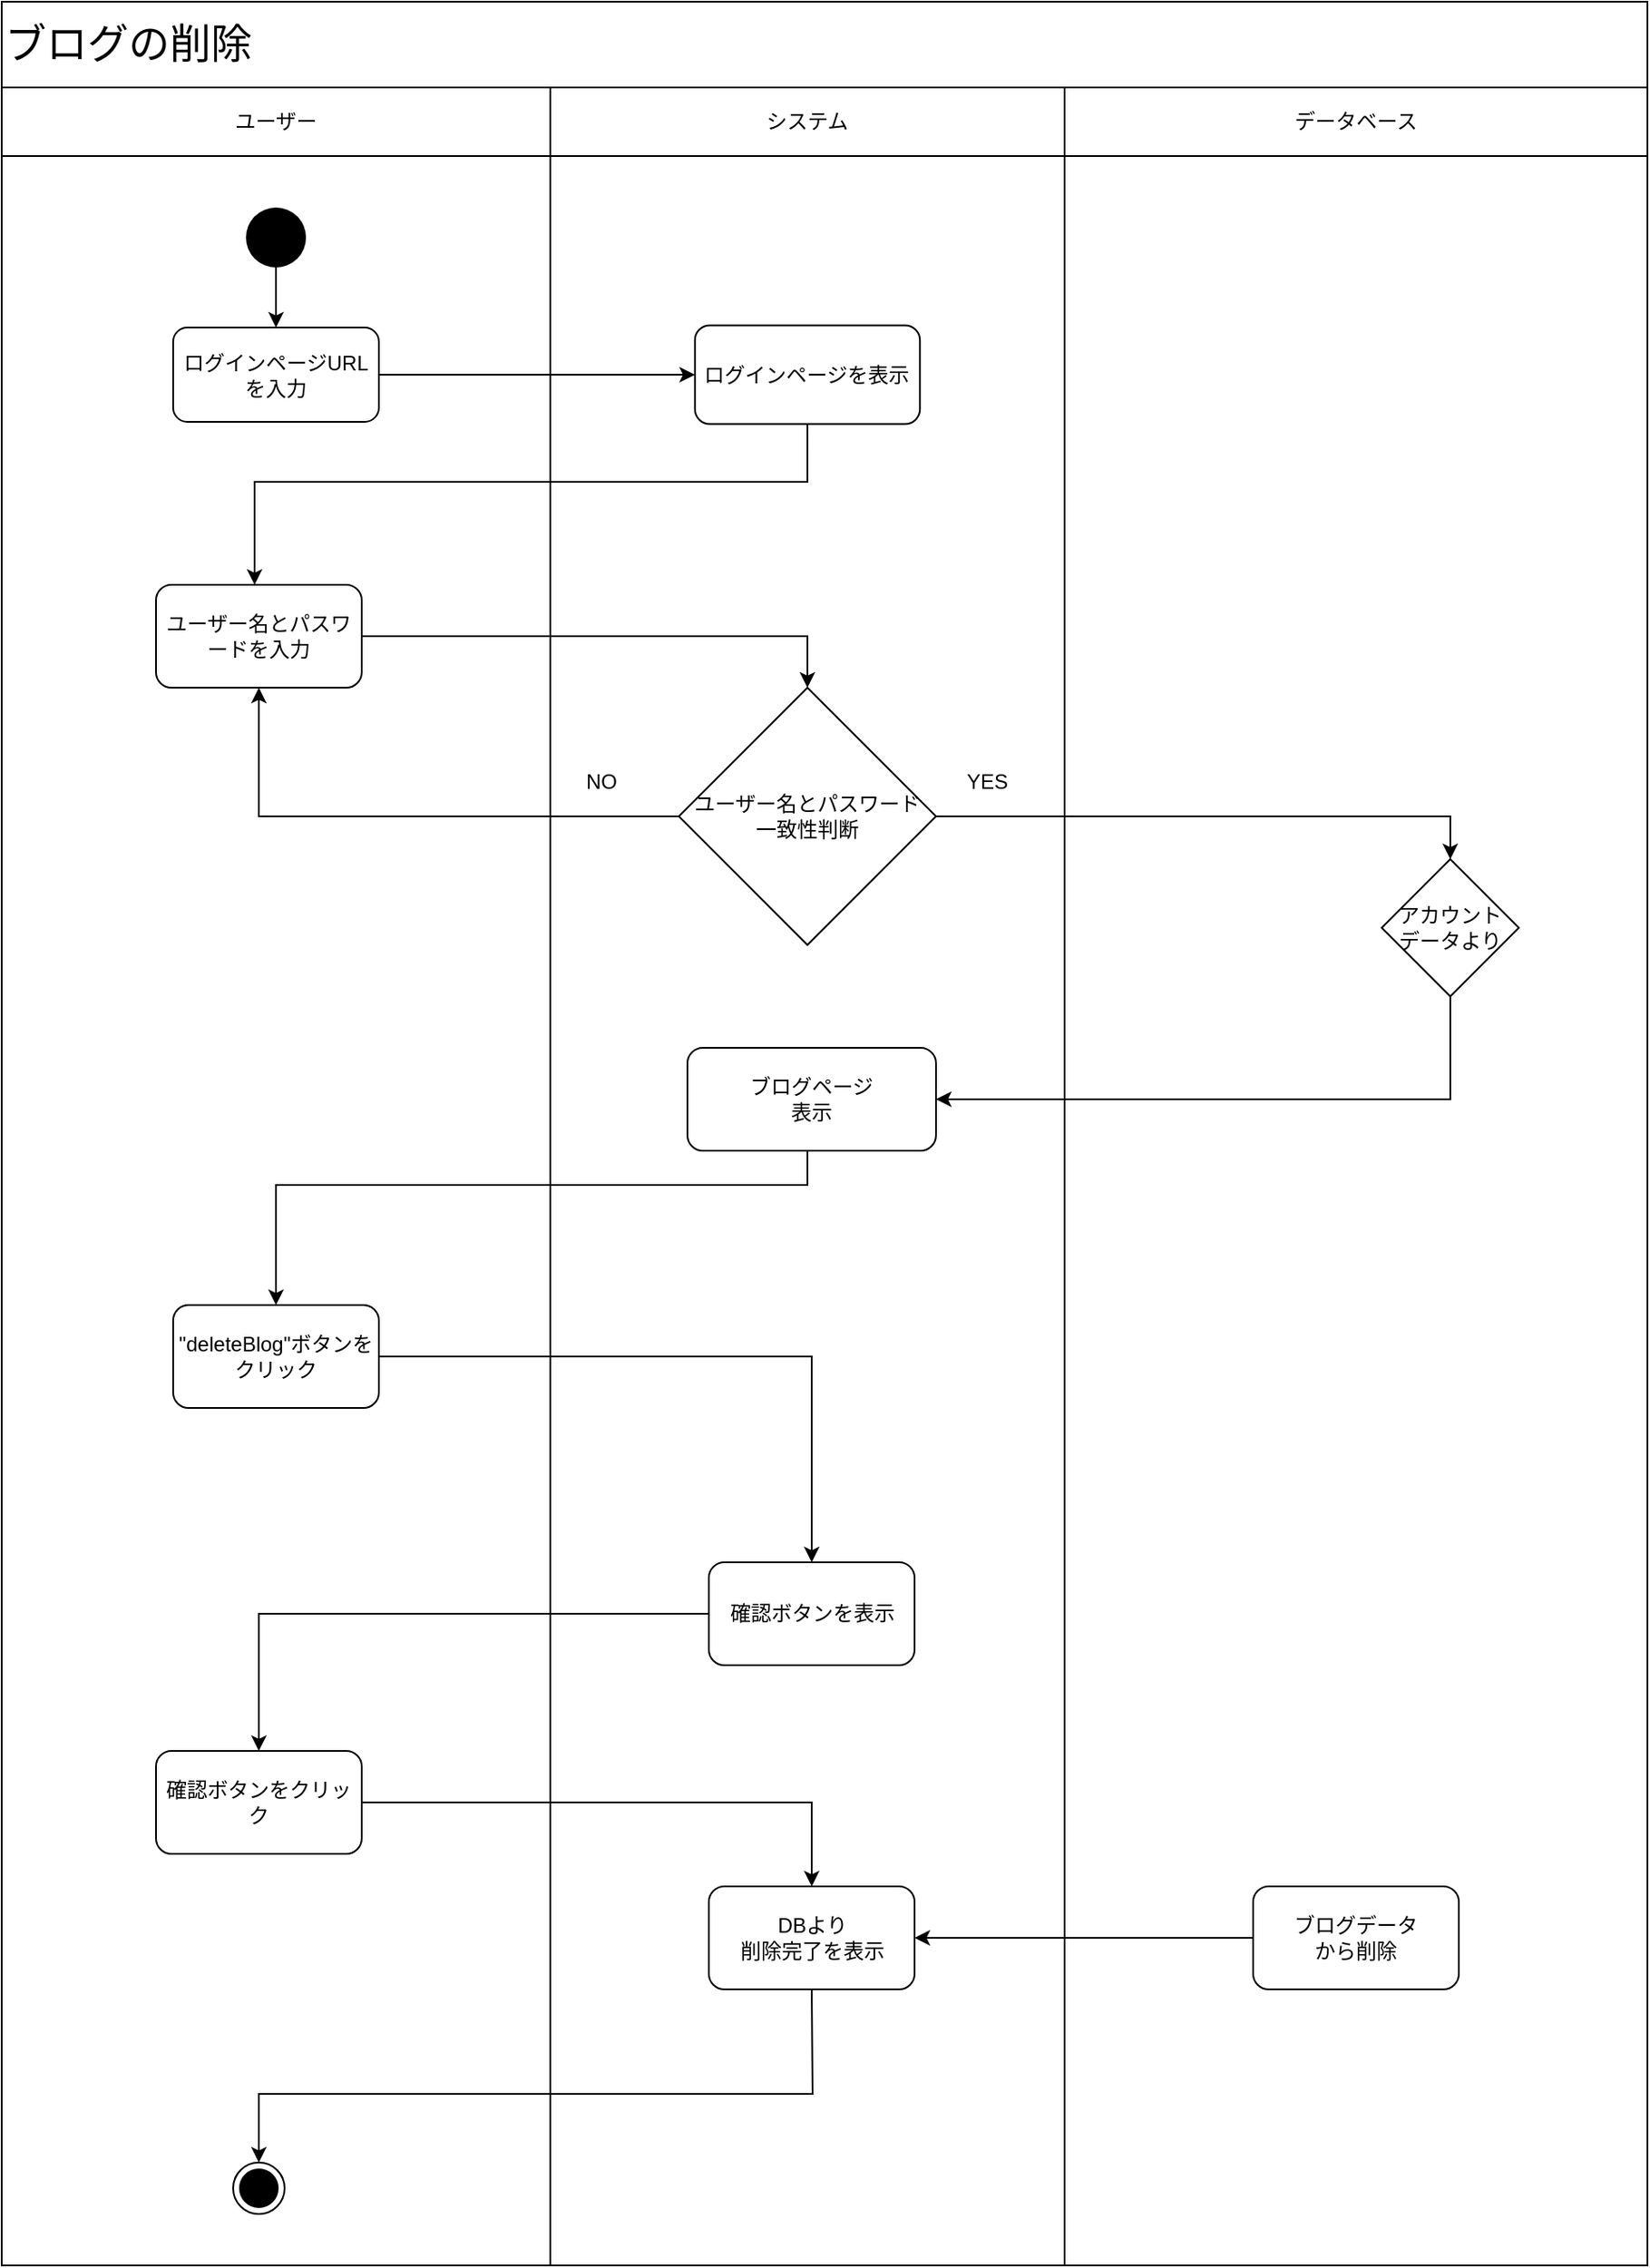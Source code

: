 <mxfile version="20.2.5" type="device"><diagram id="z-1VYhyspqHoSVs-pgLF" name="第 1 页"><mxGraphModel dx="1038" dy="571" grid="1" gridSize="10" guides="1" tooltips="1" connect="1" arrows="1" fold="1" page="1" pageScale="1" pageWidth="827" pageHeight="1169" math="0" shadow="0"><root><mxCell id="0"/><mxCell id="1" parent="0"/><mxCell id="rssQbR5nW7IsVimrSV1C-1" value="" style="rounded=0;whiteSpace=wrap;html=1;direction=south;" vertex="1" parent="1"><mxGeometry x="670" y="160" width="300" height="1230" as="geometry"/></mxCell><mxCell id="rssQbR5nW7IsVimrSV1C-2" value="" style="rounded=0;whiteSpace=wrap;html=1;direction=south;" vertex="1" parent="1"><mxGeometry x="350" y="160" width="320" height="1230" as="geometry"/></mxCell><mxCell id="rssQbR5nW7IsVimrSV1C-3" value="" style="rounded=0;whiteSpace=wrap;html=1;direction=south;" vertex="1" parent="1"><mxGeometry x="970" y="160" width="340" height="1230" as="geometry"/></mxCell><mxCell id="rssQbR5nW7IsVimrSV1C-4" value="ユーザー" style="rounded=0;whiteSpace=wrap;html=1;direction=south;" vertex="1" parent="1"><mxGeometry x="350" y="120" width="320" height="40" as="geometry"/></mxCell><mxCell id="rssQbR5nW7IsVimrSV1C-5" value="システム" style="rounded=0;whiteSpace=wrap;html=1;" vertex="1" parent="1"><mxGeometry x="670" y="120" width="300" height="40" as="geometry"/></mxCell><mxCell id="rssQbR5nW7IsVimrSV1C-6" value="データベース" style="rounded=0;whiteSpace=wrap;html=1;" vertex="1" parent="1"><mxGeometry x="970" y="120" width="340" height="40" as="geometry"/></mxCell><mxCell id="rssQbR5nW7IsVimrSV1C-7" value="" style="edgeStyle=orthogonalEdgeStyle;rounded=0;orthogonalLoop=1;jettySize=auto;html=1;" edge="1" parent="1" source="rssQbR5nW7IsVimrSV1C-8" target="rssQbR5nW7IsVimrSV1C-10"><mxGeometry relative="1" as="geometry"/></mxCell><mxCell id="rssQbR5nW7IsVimrSV1C-8" value="" style="ellipse;fillColor=#000000;strokeColor=none;" vertex="1" parent="1"><mxGeometry x="492.5" y="190" width="35" height="35" as="geometry"/></mxCell><mxCell id="rssQbR5nW7IsVimrSV1C-9" style="edgeStyle=orthogonalEdgeStyle;rounded=0;orthogonalLoop=1;jettySize=auto;html=1;entryX=0;entryY=0.5;entryDx=0;entryDy=0;" edge="1" parent="1" source="rssQbR5nW7IsVimrSV1C-10" target="rssQbR5nW7IsVimrSV1C-13"><mxGeometry relative="1" as="geometry"/></mxCell><mxCell id="rssQbR5nW7IsVimrSV1C-10" value="ログインページURLを入力" style="rounded=1;whiteSpace=wrap;html=1;" vertex="1" parent="1"><mxGeometry x="450" y="260" width="120" height="55" as="geometry"/></mxCell><mxCell id="rssQbR5nW7IsVimrSV1C-11" style="edgeStyle=orthogonalEdgeStyle;rounded=0;orthogonalLoop=1;jettySize=auto;html=1;entryX=0.5;entryY=0;entryDx=0;entryDy=0;exitX=0.5;exitY=1;exitDx=0;exitDy=0;" edge="1" parent="1" source="rssQbR5nW7IsVimrSV1C-13"><mxGeometry relative="1" as="geometry"><Array as="points"><mxPoint x="820" y="350"/><mxPoint x="498" y="350"/></Array><mxPoint x="497.5" y="410" as="targetPoint"/></mxGeometry></mxCell><mxCell id="rssQbR5nW7IsVimrSV1C-12" value="ユーザー名とパスワードを入力" style="rounded=1;whiteSpace=wrap;html=1;" vertex="1" parent="1"><mxGeometry x="440" y="410" width="120" height="60" as="geometry"/></mxCell><mxCell id="rssQbR5nW7IsVimrSV1C-13" value="ログインページを表示" style="rounded=1;whiteSpace=wrap;html=1;" vertex="1" parent="1"><mxGeometry x="754.38" y="258.75" width="131.25" height="57.5" as="geometry"/></mxCell><mxCell id="rssQbR5nW7IsVimrSV1C-14" style="edgeStyle=orthogonalEdgeStyle;rounded=0;orthogonalLoop=1;jettySize=auto;html=1;entryX=0.5;entryY=0;entryDx=0;entryDy=0;exitX=1;exitY=0.5;exitDx=0;exitDy=0;" edge="1" parent="1" source="rssQbR5nW7IsVimrSV1C-12" target="rssQbR5nW7IsVimrSV1C-22"><mxGeometry relative="1" as="geometry"><mxPoint x="625" y="580" as="sourcePoint"/><mxPoint x="748.75" y="580" as="targetPoint"/></mxGeometry></mxCell><mxCell id="rssQbR5nW7IsVimrSV1C-15" style="edgeStyle=orthogonalEdgeStyle;rounded=0;orthogonalLoop=1;jettySize=auto;html=1;entryX=0.5;entryY=0;entryDx=0;entryDy=0;exitX=1;exitY=0.5;exitDx=0;exitDy=0;" edge="1" parent="1" source="rssQbR5nW7IsVimrSV1C-22" target="rssQbR5nW7IsVimrSV1C-25"><mxGeometry relative="1" as="geometry"/></mxCell><mxCell id="rssQbR5nW7IsVimrSV1C-16" style="edgeStyle=orthogonalEdgeStyle;rounded=0;orthogonalLoop=1;jettySize=auto;html=1;entryX=0.5;entryY=0;entryDx=0;entryDy=0;exitX=0.5;exitY=1;exitDx=0;exitDy=0;" edge="1" parent="1" source="rssQbR5nW7IsVimrSV1C-23" target="rssQbR5nW7IsVimrSV1C-28"><mxGeometry relative="1" as="geometry"><mxPoint x="530" y="940" as="targetPoint"/><Array as="points"><mxPoint x="820" y="760"/><mxPoint x="510" y="760"/></Array><mxPoint x="840" y="870" as="sourcePoint"/></mxGeometry></mxCell><mxCell id="rssQbR5nW7IsVimrSV1C-17" value="" style="edgeStyle=orthogonalEdgeStyle;rounded=0;orthogonalLoop=1;jettySize=auto;html=1;startArrow=none;exitX=0;exitY=0.5;exitDx=0;exitDy=0;entryX=0;entryY=0.5;entryDx=0;entryDy=0;" edge="1" parent="1"><mxGeometry relative="1" as="geometry"><mxPoint x="775" y="805" as="targetPoint"/><mxPoint x="775" y="805" as="sourcePoint"/></mxGeometry></mxCell><mxCell id="rssQbR5nW7IsVimrSV1C-18" value="NO" style="text;html=1;strokeColor=none;fillColor=none;align=center;verticalAlign=middle;whiteSpace=wrap;rounded=0;" vertex="1" parent="1"><mxGeometry x="670" y="510" width="60" height="30" as="geometry"/></mxCell><mxCell id="rssQbR5nW7IsVimrSV1C-19" value="YES" style="text;html=1;strokeColor=none;fillColor=none;align=center;verticalAlign=middle;whiteSpace=wrap;rounded=0;" vertex="1" parent="1"><mxGeometry x="895" y="510" width="60" height="30" as="geometry"/></mxCell><mxCell id="rssQbR5nW7IsVimrSV1C-20" value="" style="ellipse;html=1;shape=endState;fillColor=#000000;strokeColor=#000000;" vertex="1" parent="1"><mxGeometry x="485" y="1330" width="30" height="30" as="geometry"/></mxCell><mxCell id="rssQbR5nW7IsVimrSV1C-21" value="" style="edgeStyle=orthogonalEdgeStyle;rounded=0;orthogonalLoop=1;jettySize=auto;html=1;entryX=0.5;entryY=1;entryDx=0;entryDy=0;" edge="1" parent="1" source="rssQbR5nW7IsVimrSV1C-22" target="rssQbR5nW7IsVimrSV1C-12"><mxGeometry relative="1" as="geometry"/></mxCell><mxCell id="rssQbR5nW7IsVimrSV1C-22" value="ユーザー名とパスワード&lt;br&gt;一致性判断" style="rhombus;whiteSpace=wrap;html=1;" vertex="1" parent="1"><mxGeometry x="745" y="470" width="150" height="150" as="geometry"/></mxCell><mxCell id="rssQbR5nW7IsVimrSV1C-23" value="ブログページ&lt;br&gt;表示" style="rounded=1;whiteSpace=wrap;html=1;" vertex="1" parent="1"><mxGeometry x="750" y="680" width="145" height="60" as="geometry"/></mxCell><mxCell id="rssQbR5nW7IsVimrSV1C-24" style="edgeStyle=orthogonalEdgeStyle;rounded=0;orthogonalLoop=1;jettySize=auto;html=1;entryX=1;entryY=0.5;entryDx=0;entryDy=0;exitX=0.5;exitY=1;exitDx=0;exitDy=0;" edge="1" parent="1" source="rssQbR5nW7IsVimrSV1C-25" target="rssQbR5nW7IsVimrSV1C-23"><mxGeometry relative="1" as="geometry"><mxPoint x="1080" y="715" as="targetPoint"/></mxGeometry></mxCell><mxCell id="rssQbR5nW7IsVimrSV1C-25" value="アカウント&lt;br&gt;データより" style="rhombus;whiteSpace=wrap;html=1;" vertex="1" parent="1"><mxGeometry x="1155" y="570" width="80" height="80" as="geometry"/></mxCell><mxCell id="rssQbR5nW7IsVimrSV1C-26" value="&lt;font style=&quot;font-size: 24px;&quot;&gt;ブログの削除&lt;/font&gt;" style="rounded=0;whiteSpace=wrap;html=1;align=left;" vertex="1" parent="1"><mxGeometry x="350" y="70" width="960" height="50" as="geometry"/></mxCell><mxCell id="rssQbR5nW7IsVimrSV1C-27" style="edgeStyle=orthogonalEdgeStyle;rounded=0;orthogonalLoop=1;jettySize=auto;html=1;entryX=0.5;entryY=0;entryDx=0;entryDy=0;" edge="1" parent="1" source="rssQbR5nW7IsVimrSV1C-28" target="rssQbR5nW7IsVimrSV1C-30"><mxGeometry relative="1" as="geometry"/></mxCell><mxCell id="rssQbR5nW7IsVimrSV1C-28" value="&quot;deleteBlog&quot;ボタンをクリック" style="rounded=1;whiteSpace=wrap;html=1;" vertex="1" parent="1"><mxGeometry x="450" y="830" width="120" height="60" as="geometry"/></mxCell><mxCell id="rssQbR5nW7IsVimrSV1C-29" style="edgeStyle=orthogonalEdgeStyle;rounded=0;orthogonalLoop=1;jettySize=auto;html=1;entryX=0.5;entryY=0;entryDx=0;entryDy=0;" edge="1" parent="1" source="rssQbR5nW7IsVimrSV1C-30" target="rssQbR5nW7IsVimrSV1C-32"><mxGeometry relative="1" as="geometry"/></mxCell><mxCell id="rssQbR5nW7IsVimrSV1C-30" value="確認ボタンを表示" style="rounded=1;whiteSpace=wrap;html=1;" vertex="1" parent="1"><mxGeometry x="762.5" y="980" width="120" height="60" as="geometry"/></mxCell><mxCell id="rssQbR5nW7IsVimrSV1C-31" style="edgeStyle=orthogonalEdgeStyle;rounded=0;orthogonalLoop=1;jettySize=auto;html=1;entryX=0.5;entryY=0;entryDx=0;entryDy=0;" edge="1" parent="1" source="rssQbR5nW7IsVimrSV1C-32" target="rssQbR5nW7IsVimrSV1C-33"><mxGeometry relative="1" as="geometry"/></mxCell><mxCell id="rssQbR5nW7IsVimrSV1C-32" value="確認ボタンをクリック" style="rounded=1;whiteSpace=wrap;html=1;" vertex="1" parent="1"><mxGeometry x="440" y="1090" width="120" height="60" as="geometry"/></mxCell><mxCell id="rssQbR5nW7IsVimrSV1C-33" value="DBより&lt;br&gt;削除完了を表示" style="rounded=1;whiteSpace=wrap;html=1;" vertex="1" parent="1"><mxGeometry x="762.5" y="1169" width="120" height="60" as="geometry"/></mxCell><mxCell id="rssQbR5nW7IsVimrSV1C-34" value="ブログデータ&lt;br&gt;から削除" style="rounded=1;whiteSpace=wrap;html=1;" vertex="1" parent="1"><mxGeometry x="1080" y="1169" width="120" height="60" as="geometry"/></mxCell><mxCell id="rssQbR5nW7IsVimrSV1C-35" value="" style="endArrow=classic;html=1;rounded=0;exitX=0;exitY=0.5;exitDx=0;exitDy=0;entryX=1;entryY=0.5;entryDx=0;entryDy=0;" edge="1" parent="1" source="rssQbR5nW7IsVimrSV1C-34" target="rssQbR5nW7IsVimrSV1C-33"><mxGeometry width="50" height="50" relative="1" as="geometry"><mxPoint x="840" y="1120" as="sourcePoint"/><mxPoint x="890" y="1070" as="targetPoint"/></mxGeometry></mxCell><mxCell id="rssQbR5nW7IsVimrSV1C-36" value="" style="endArrow=classic;html=1;rounded=0;entryX=0.5;entryY=0;entryDx=0;entryDy=0;exitX=0.5;exitY=1;exitDx=0;exitDy=0;" edge="1" parent="1" source="rssQbR5nW7IsVimrSV1C-33" target="rssQbR5nW7IsVimrSV1C-20"><mxGeometry width="50" height="50" relative="1" as="geometry"><mxPoint x="760" y="1240" as="sourcePoint"/><mxPoint x="810" y="1190" as="targetPoint"/><Array as="points"><mxPoint x="823" y="1290"/><mxPoint x="500" y="1290"/></Array></mxGeometry></mxCell></root></mxGraphModel></diagram></mxfile>